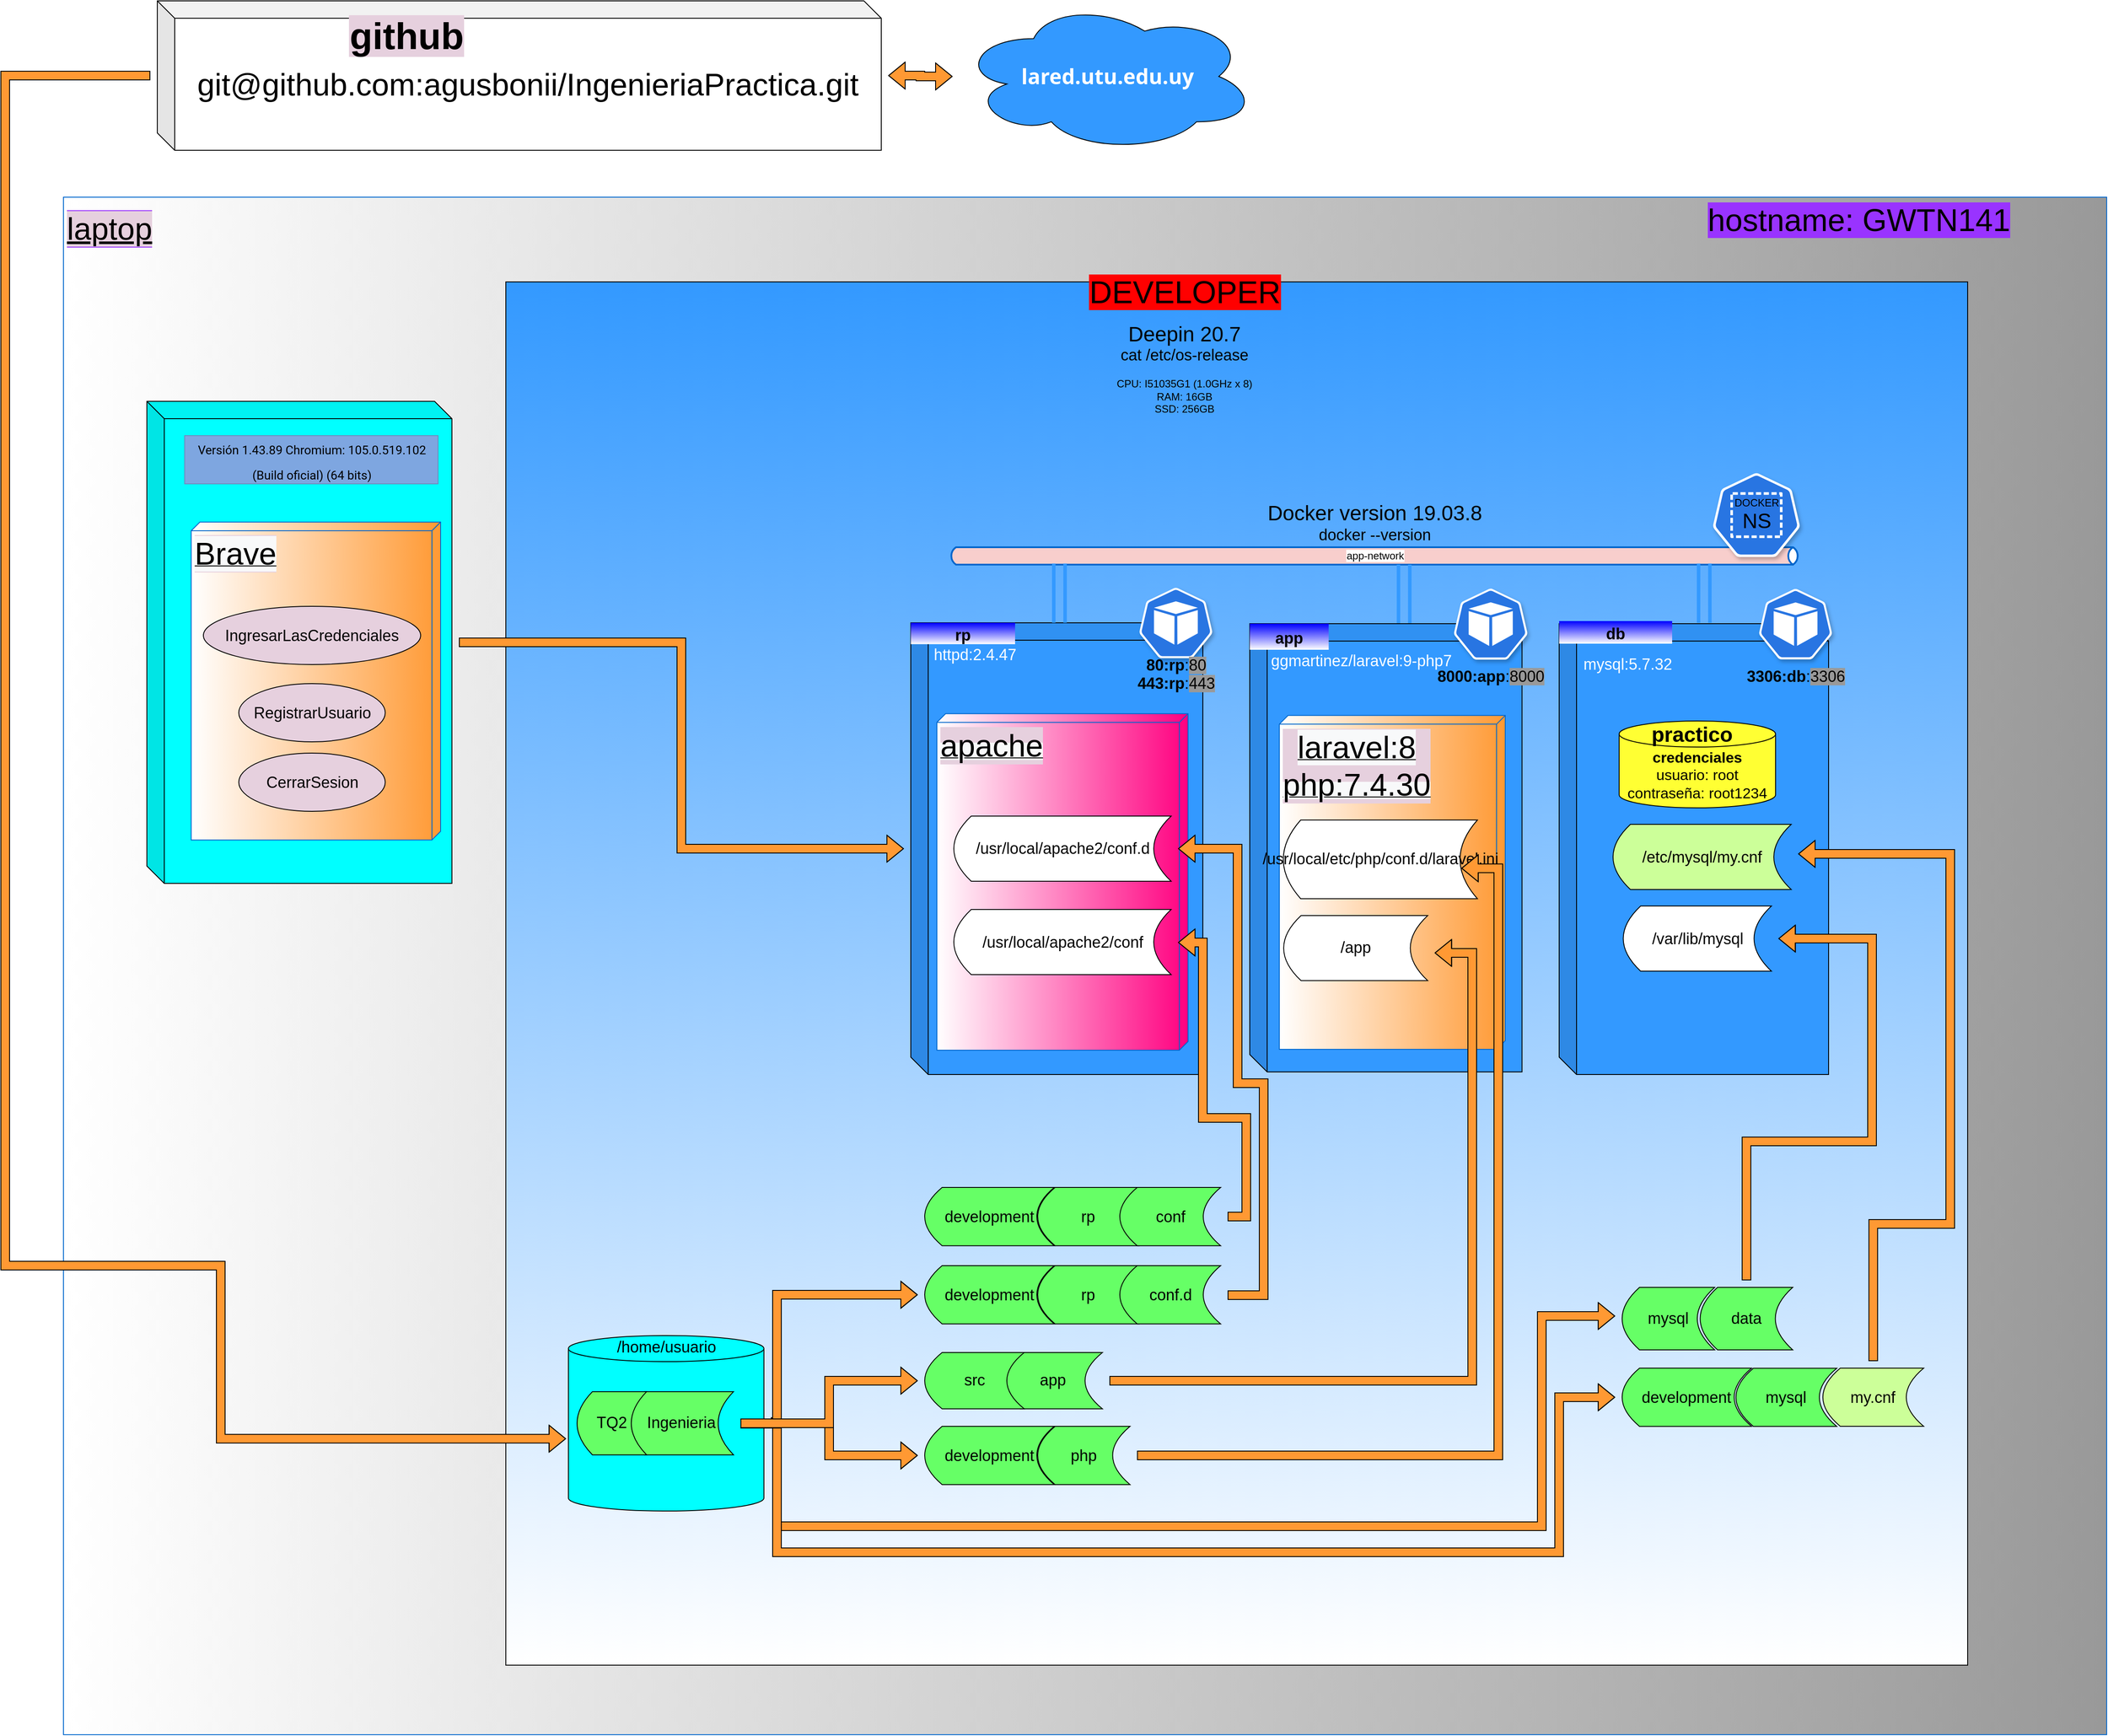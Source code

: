 <mxfile version="17.4.2" type="device"><diagram id="M6N0W0gXoJS1bPfI82UG" name="Page-1"><mxGraphModel dx="2692" dy="1792" grid="1" gridSize="10" guides="1" tooltips="1" connect="1" arrows="1" fold="1" page="1" pageScale="1" pageWidth="827" pageHeight="1169" math="0" shadow="0"><root><mxCell id="0"/><mxCell id="1" parent="0"/><mxCell id="aFiqRN-Nu20hYPz3v7-j-1" value="&lt;span style=&quot;background-color: rgb(230, 208, 222);&quot;&gt;laptop&lt;/span&gt;" style="verticalAlign=top;align=left;spacingTop=8;spacingLeft=2;spacingRight=12;shape=cube;size=0;direction=south;fontStyle=4;html=1;labelBackgroundColor=#9933FF;fontSize=36;fontColor=#000000;strokeColor=#0066CC;fillColor=#999999;gradientColor=#ffffff;" parent="1" vertex="1"><mxGeometry x="-801" y="60" width="2351" height="1770" as="geometry"/></mxCell><mxCell id="aFiqRN-Nu20hYPz3v7-j-2" value="" style="html=1;labelBackgroundColor=#33FFFF;fontSize=24;fontColor=#FFFFFF;fillColor=#3399FF;gradientColor=#ffffff;" parent="1" vertex="1"><mxGeometry x="-292" y="157.5" width="1682" height="1592.5" as="geometry"/></mxCell><mxCell id="aFiqRN-Nu20hYPz3v7-j-3" value="&lt;font style=&quot;font-size: 24px&quot;&gt;Docker version 19.03.8&lt;br&gt;&lt;/font&gt;&lt;div&gt;&lt;span style=&quot;font-size: 18px&quot;&gt;docker --version&lt;/span&gt;&lt;/div&gt;&lt;div&gt;&lt;br&gt;&lt;/div&gt;" style="text;html=1;strokeColor=none;fillColor=none;align=center;verticalAlign=middle;whiteSpace=wrap;rounded=0;" parent="1" vertex="1"><mxGeometry x="582.5" y="442" width="250" as="geometry"/></mxCell><mxCell id="aFiqRN-Nu20hYPz3v7-j-4" value="|" style="shape=cube;whiteSpace=wrap;html=1;boundedLbl=1;backgroundOutline=1;darkOpacity=0.05;darkOpacity2=0.1;fillColor=#3399FF;" parent="1" vertex="1"><mxGeometry x="920" y="551" width="310" height="519" as="geometry"/></mxCell><mxCell id="aFiqRN-Nu20hYPz3v7-j-5" value="&lt;font style=&quot;font-size: 36px; background-color: rgb(255, 0, 0);&quot;&gt;DEVELOPER&lt;/font&gt;" style="text;html=1;align=center;verticalAlign=middle;resizable=0;points=[];autosize=1;strokeColor=none;" parent="1" vertex="1"><mxGeometry x="369" y="139" width="240" height="60" as="geometry"/></mxCell><mxCell id="aFiqRN-Nu20hYPz3v7-j-7" value="&lt;font&gt;&lt;font style=&quot;background-color: rgb(153 , 51 , 255) ; font-size: 36px&quot;&gt;&lt;br&gt;hostname:&amp;nbsp;GWTN141&lt;/font&gt;&lt;br&gt;&lt;/font&gt;" style="text;html=1;strokeColor=none;fillColor=none;align=center;verticalAlign=middle;whiteSpace=wrap;rounded=0;" parent="1" vertex="1"><mxGeometry x="1120" y="49" width="290" height="30" as="geometry"/></mxCell><mxCell id="aFiqRN-Nu20hYPz3v7-j-92" style="edgeStyle=orthogonalEdgeStyle;shape=flexArrow;rounded=0;orthogonalLoop=1;jettySize=auto;html=1;labelBackgroundColor=default;fontFamily=Helvetica;fontSize=24;fontColor=#000000;endArrow=none;endSize=6.35;sourcePerimeterSpacing=8;targetPerimeterSpacing=8;strokeColor=default;fillColor=#FF9933;endFill=0;startArrow=block;" parent="1" source="aFiqRN-Nu20hYPz3v7-j-9" target="aFiqRN-Nu20hYPz3v7-j-80" edge="1"><mxGeometry relative="1" as="geometry"><Array as="points"><mxPoint x="1280" y="914"/><mxPoint x="1280" y="1147"/></Array></mxGeometry></mxCell><mxCell id="aFiqRN-Nu20hYPz3v7-j-9" value="&lt;span style=&quot;font-size: 18px&quot;&gt;/var/lib/mysql&lt;/span&gt;" style="shape=dataStorage;whiteSpace=wrap;html=1;fixedSize=1;" parent="1" vertex="1"><mxGeometry x="993.75" y="876" width="170.5" height="75" as="geometry"/></mxCell><mxCell id="aFiqRN-Nu20hYPz3v7-j-10" value="&lt;font color=&quot;#000000&quot; style=&quot;background-color: rgb(255, 255, 255); font-size: 12px;&quot;&gt;app-network&lt;/font&gt;" style="html=1;outlineConnect=0;gradientDirection=north;strokeWidth=2;shape=mxgraph.networks.bus;gradientDirection=north;perimeter=backbonePerimeter;backboneSize=20;fillColor=#f8cecc;strokeColor=#0066CC;" parent="1" vertex="1"><mxGeometry x="218" y="375" width="979" height="196" as="geometry"/></mxCell><mxCell id="aFiqRN-Nu20hYPz3v7-j-11" value="db" style="text;align=center;fontStyle=1;verticalAlign=middle;spacingLeft=3;spacingRight=3;strokeColor=none;rotatable=0;points=[[0,0.5],[1,0.5]];portConstraint=eastwest;labelBackgroundColor=none;fontSize=18;fontColor=#000000;fillColor=#0000FF;gradientColor=#ffffff;" parent="1" vertex="1"><mxGeometry x="920" y="548" width="130" height="26" as="geometry"/></mxCell><mxCell id="aFiqRN-Nu20hYPz3v7-j-12" style="edgeStyle=orthogonalEdgeStyle;shape=flexArrow;rounded=0;orthogonalLoop=1;jettySize=auto;html=1;entryX=-0.012;entryY=0.588;entryDx=0;entryDy=0;entryPerimeter=0;fontSize=43;fontColor=#000000;endArrow=block;sourcePerimeterSpacing=8;targetPerimeterSpacing=8;strokeColor=default;fillColor=#FF9933;" parent="1" source="aFiqRN-Nu20hYPz3v7-j-13" target="aFiqRN-Nu20hYPz3v7-j-57" edge="1"><mxGeometry relative="1" as="geometry"><Array as="points"><mxPoint x="-868" y="-80"/><mxPoint x="-868" y="1290"/><mxPoint x="-620" y="1290"/></Array></mxGeometry></mxCell><mxCell id="aFiqRN-Nu20hYPz3v7-j-13" value="&lt;font style=&quot;font-size: 36px&quot;&gt;git@github.com:agusbonii/IngenieriaPractica.git&lt;/font&gt;" style="shape=cube;whiteSpace=wrap;html=1;boundedLbl=1;backgroundOutline=1;darkOpacity=0.05;darkOpacity2=0.1;hachureGap=4;" parent="1" vertex="1"><mxGeometry x="-693" y="-166" width="833" height="172" as="geometry"/></mxCell><mxCell id="aFiqRN-Nu20hYPz3v7-j-136" style="edgeStyle=orthogonalEdgeStyle;shape=flexArrow;rounded=0;orthogonalLoop=1;jettySize=auto;html=1;labelBackgroundColor=default;fontFamily=Helvetica;fontSize=14;fontColor=#FFFFFF;startArrow=block;startFill=0;endArrow=block;endFill=0;sourcePerimeterSpacing=8;targetPerimeterSpacing=8;strokeColor=default;fillColor=#FF9933;" parent="1" source="aFiqRN-Nu20hYPz3v7-j-14" target="aFiqRN-Nu20hYPz3v7-j-13" edge="1"><mxGeometry relative="1" as="geometry"/></mxCell><mxCell id="aFiqRN-Nu20hYPz3v7-j-14" value="&lt;font color=&quot;#ffffff&quot; face=&quot;open sans, source sans pro, helvetica neue, helvetica, arial, sans-serif&quot;&gt;&lt;span style=&quot;font-size: 24px ; background-color: rgb(51 , 153 , 255)&quot;&gt;&lt;b&gt;lared.utu.edu.uy&lt;/b&gt;&lt;/span&gt;&lt;/font&gt;" style="ellipse;shape=cloud;whiteSpace=wrap;html=1;hachureGap=4;fillColor=#3399FF;" parent="1" vertex="1"><mxGeometry x="230" y="-166" width="341" height="174" as="geometry"/></mxCell><mxCell id="aFiqRN-Nu20hYPz3v7-j-15" value="github" style="text;align=center;fontStyle=1;verticalAlign=middle;spacingLeft=3;spacingRight=3;strokeColor=none;rotatable=0;points=[[0,0.5],[1,0.5]];portConstraint=eastwest;labelBackgroundColor=#E6D0DE;fontSize=43;fontColor=#000000;fillColor=#0000FF;gradientColor=#ffffff;" parent="1" vertex="1"><mxGeometry x="-446" y="-144" width="80" height="26" as="geometry"/></mxCell><mxCell id="aFiqRN-Nu20hYPz3v7-j-16" value="" style="group" parent="1" vertex="1" connectable="0"><mxGeometry x="564" y="551" width="546" height="516" as="geometry"/></mxCell><mxCell id="aFiqRN-Nu20hYPz3v7-j-17" value="|" style="shape=cube;whiteSpace=wrap;html=1;boundedLbl=1;backgroundOutline=1;darkOpacity=0.05;darkOpacity2=0.1;fillColor=#3399FF;" parent="aFiqRN-Nu20hYPz3v7-j-16" vertex="1"><mxGeometry width="313.26" height="516" as="geometry"/></mxCell><mxCell id="aFiqRN-Nu20hYPz3v7-j-18" value="&lt;div style=&quot;text-align: center&quot;&gt;&lt;span style=&quot;font-size: 36px ; background-color: rgb(248 , 249 , 250)&quot;&gt;laravel:8&lt;/span&gt;&lt;/div&gt;&lt;div style=&quot;text-align: center&quot;&gt;&lt;span style=&quot;background-color: rgb(248 , 249 , 250)&quot;&gt;&lt;span style=&quot;font-size: 36px&quot;&gt;php:7.4.30&lt;/span&gt;&lt;/span&gt;&lt;/div&gt;" style="verticalAlign=top;align=left;spacingTop=8;spacingLeft=2;spacingRight=12;shape=cube;size=10;direction=south;fontStyle=4;html=1;labelBackgroundColor=#E6D0DE;fontSize=18;fontColor=#000000;strokeColor=#0066CC;fillColor=#FF9933;gradientColor=#ffffff;" parent="aFiqRN-Nu20hYPz3v7-j-16" vertex="1"><mxGeometry x="34.05" y="105.68" width="259.915" height="384.32" as="geometry"/></mxCell><mxCell id="aFiqRN-Nu20hYPz3v7-j-19" value="app" style="text;align=center;fontStyle=1;verticalAlign=middle;spacingLeft=3;spacingRight=3;strokeColor=none;rotatable=0;points=[[0,0.5],[1,0.5]];portConstraint=eastwest;labelBackgroundColor=none;fontSize=18;fontColor=#000000;fillColor=#0000FF;gradientColor=#ffffff;" parent="aFiqRN-Nu20hYPz3v7-j-16" vertex="1"><mxGeometry width="90.795" height="30" as="geometry"/></mxCell><mxCell id="aFiqRN-Nu20hYPz3v7-j-20" value="&lt;div style=&quot;text-align: center&quot;&gt;&lt;span style=&quot;font-size: 18px&quot;&gt;ggmartinez/laravel:9-php7&lt;/span&gt;&lt;br&gt;&lt;/div&gt;" style="text;html=1;strokeColor=none;fillColor=none;align=center;verticalAlign=middle;whiteSpace=wrap;rounded=0;labelBackgroundColor=none;hachureGap=4;fontSize=24;fontColor=#FFFFFF;" parent="aFiqRN-Nu20hYPz3v7-j-16" vertex="1"><mxGeometry x="6.044" y="17.521" width="245.16" height="46.486" as="geometry"/></mxCell><mxCell id="aFiqRN-Nu20hYPz3v7-j-22" value="&lt;font style=&quot;font-size: 18px;&quot;&gt;/app&lt;/font&gt;" style="shape=dataStorage;whiteSpace=wrap;html=1;fixedSize=1;fillColor=default;" parent="aFiqRN-Nu20hYPz3v7-j-16" vertex="1"><mxGeometry x="39.014" y="336.003" width="165.71" height="74.923" as="geometry"/></mxCell><mxCell id="aFiqRN-Nu20hYPz3v7-j-23" value="&lt;font style=&quot;font-size: 18px;&quot;&gt;/usr/local/etc/php/conf.d/laravel.ini&lt;/font&gt;" style="shape=dataStorage;whiteSpace=wrap;html=1;fixedSize=1;" parent="aFiqRN-Nu20hYPz3v7-j-16" vertex="1"><mxGeometry x="38.593" y="226" width="223.326" height="90.63" as="geometry"/></mxCell><mxCell id="aFiqRN-Nu20hYPz3v7-j-24" style="edgeStyle=orthogonalEdgeStyle;rounded=0;orthogonalLoop=1;jettySize=auto;html=1;fontSize=36;fontColor=#000000;shape=link;strokeColor=#3399FF;strokeWidth=4;width=10;" parent="aFiqRN-Nu20hYPz3v7-j-16" target="aFiqRN-Nu20hYPz3v7-j-10" edge="1"><mxGeometry relative="1" as="geometry"><Array as="points"><mxPoint x="128.255" y="-31"/><mxPoint x="128.255" y="-31"/></Array><mxPoint x="177.627" y="-0.441" as="sourcePoint"/><mxPoint x="177.627" y="-57.003" as="targetPoint"/></mxGeometry></mxCell><mxCell id="aFiqRN-Nu20hYPz3v7-j-126" value="&lt;div style=&quot;font-size: 16px&quot;&gt;&lt;font style=&quot;font-size: 16px&quot;&gt;&lt;br&gt;&lt;/font&gt;&lt;/div&gt;&lt;div style=&quot;font-size: 16px&quot;&gt;&lt;font style=&quot;font-size: 16px&quot;&gt;&lt;br&gt;&lt;/font&gt;&lt;/div&gt;&lt;div style=&quot;font-size: 16px&quot;&gt;&lt;font style=&quot;font-size: 16px&quot;&gt;&lt;br&gt;&lt;/font&gt;&lt;/div&gt;&lt;div style=&quot;font-size: 16px&quot;&gt;&lt;font style=&quot;font-size: 16px&quot;&gt;&lt;br&gt;&lt;/font&gt;&lt;/div&gt;&lt;div&gt;&lt;font style=&quot;font-size: 18px&quot;&gt;&lt;b&gt;&lt;br&gt;&lt;/b&gt;&lt;/font&gt;&lt;/div&gt;&lt;div&gt;&lt;font style=&quot;font-size: 18px&quot;&gt;&lt;b&gt;&lt;br&gt;&lt;/b&gt;&lt;/font&gt;&lt;/div&gt;&lt;div&gt;&lt;font style=&quot;font-size: 18px&quot;&gt;&lt;b&gt;8000:app&lt;/b&gt;&lt;span&gt;:&lt;/span&gt;&lt;span style=&quot;background-color: rgb(153 , 153 , 153)&quot;&gt;8000&lt;/span&gt;&lt;/font&gt;&lt;br&gt;&lt;/div&gt;" style="html=1;dashed=0;whitespace=wrap;fillColor=#2875E2;strokeColor=#ffffff;points=[[0.005,0.63,0],[0.1,0.2,0],[0.9,0.2,0],[0.5,0,0],[0.995,0.63,0],[0.72,0.99,0],[0.5,1,0],[0.28,0.99,0]];shape=mxgraph.kubernetes.icon;prIcon=pod;shadow=1;" parent="aFiqRN-Nu20hYPz3v7-j-16" vertex="1"><mxGeometry x="234.941" y="-54.744" width="84.62" height="110.505" as="geometry"/></mxCell><mxCell id="aFiqRN-Nu20hYPz3v7-j-25" value="" style="group" parent="1" vertex="1" connectable="0"><mxGeometry x="989" y="654" width="180" height="109" as="geometry"/></mxCell><mxCell id="aFiqRN-Nu20hYPz3v7-j-26" value="&lt;font style=&quot;font-size: 17px;&quot;&gt;&lt;b&gt;credenciales&lt;/b&gt;&lt;br&gt;usuario: root&lt;br&gt;contraseña: root1234&lt;/font&gt;" style="shape=cylinder3;whiteSpace=wrap;html=1;boundedLbl=1;backgroundOutline=1;size=15;fillColor=#FFFF33;" parent="aFiqRN-Nu20hYPz3v7-j-25" vertex="1"><mxGeometry y="9" width="180" height="100" as="geometry"/></mxCell><mxCell id="aFiqRN-Nu20hYPz3v7-j-27" value="&lt;span style=&quot;font-size: 24px&quot;&gt;&lt;b&gt;practico&lt;/b&gt;&lt;/span&gt;" style="text;html=1;strokeColor=none;fillColor=none;align=center;verticalAlign=middle;whiteSpace=wrap;rounded=0;" parent="aFiqRN-Nu20hYPz3v7-j-25" vertex="1"><mxGeometry x="14" width="140" height="50" as="geometry"/></mxCell><mxCell id="aFiqRN-Nu20hYPz3v7-j-28" value="" style="group" parent="1" vertex="1" connectable="0"><mxGeometry x="174" y="550" width="347" height="520" as="geometry"/></mxCell><mxCell id="aFiqRN-Nu20hYPz3v7-j-29" value="|" style="shape=cube;whiteSpace=wrap;html=1;boundedLbl=1;backgroundOutline=1;darkOpacity=0.05;darkOpacity2=0.1;fillColor=#3399FF;" parent="aFiqRN-Nu20hYPz3v7-j-28" vertex="1"><mxGeometry width="336" height="520.0" as="geometry"/></mxCell><mxCell id="aFiqRN-Nu20hYPz3v7-j-30" value="&lt;div style=&quot;text-align: center&quot;&gt;&lt;span style=&quot;background-color: rgb(248 , 249 , 250)&quot;&gt;&lt;font style=&quot;font-size: 36px&quot;&gt;apache&lt;/font&gt;&lt;/span&gt;&lt;/div&gt;" style="verticalAlign=top;align=left;spacingTop=8;spacingLeft=2;spacingRight=12;shape=cube;size=10;direction=south;fontStyle=4;html=1;labelBackgroundColor=#E6D0DE;fontSize=18;fontColor=#000000;strokeColor=#0066CC;fillColor=#FF0080;gradientColor=#ffffff;" parent="aFiqRN-Nu20hYPz3v7-j-28" vertex="1"><mxGeometry x="30" y="104.622" width="289" height="387.41" as="geometry"/></mxCell><mxCell id="aFiqRN-Nu20hYPz3v7-j-31" value="rp" style="text;align=center;fontStyle=1;verticalAlign=middle;spacingLeft=3;spacingRight=3;strokeColor=none;rotatable=0;points=[[0,0.5],[1,0.5]];portConstraint=eastwest;labelBackgroundColor=none;fontSize=18;fontColor=#000000;fillColor=#0000FF;gradientColor=#ffffff;" parent="aFiqRN-Nu20hYPz3v7-j-28" vertex="1"><mxGeometry width="120" height="24.59" as="geometry"/></mxCell><mxCell id="aFiqRN-Nu20hYPz3v7-j-32" value="&lt;div&gt;&lt;span style=&quot;font-size: 18px&quot;&gt;httpd:2.4.47&lt;/span&gt;&lt;br&gt;&lt;/div&gt;" style="text;html=1;strokeColor=none;fillColor=none;align=center;verticalAlign=middle;whiteSpace=wrap;rounded=0;labelBackgroundColor=none;hachureGap=4;fontSize=24;fontColor=#FFFFFF;" parent="aFiqRN-Nu20hYPz3v7-j-28" vertex="1"><mxGeometry x="-34" y="17.003" width="216" height="35.119" as="geometry"/></mxCell><mxCell id="aFiqRN-Nu20hYPz3v7-j-34" value="&lt;div style=&quot;font-size: 16px&quot;&gt;&lt;font style=&quot;font-size: 16px&quot;&gt;&lt;br&gt;&lt;/font&gt;&lt;/div&gt;&lt;div style=&quot;font-size: 16px&quot;&gt;&lt;font style=&quot;font-size: 16px&quot;&gt;&lt;br&gt;&lt;/font&gt;&lt;/div&gt;&lt;div style=&quot;font-size: 16px&quot;&gt;&lt;font style=&quot;font-size: 16px&quot;&gt;&lt;br&gt;&lt;/font&gt;&lt;/div&gt;&lt;div style=&quot;font-size: 16px&quot;&gt;&lt;font style=&quot;font-size: 16px&quot;&gt;&lt;br&gt;&lt;/font&gt;&lt;/div&gt;&lt;div&gt;&lt;font style=&quot;font-size: 18px&quot;&gt;&lt;b&gt;&lt;br&gt;&lt;/b&gt;&lt;/font&gt;&lt;/div&gt;&lt;div&gt;&lt;font style=&quot;font-size: 18px&quot;&gt;&lt;b&gt;&lt;br&gt;&lt;/b&gt;&lt;/font&gt;&lt;/div&gt;&lt;div&gt;&lt;font style=&quot;font-size: 18px&quot;&gt;&lt;b&gt;80:rp&lt;/b&gt;&lt;span&gt;:&lt;/span&gt;&lt;span style=&quot;background-color: rgb(153 , 153 , 153)&quot;&gt;80&lt;br&gt;&lt;/span&gt;&lt;/font&gt;&lt;b style=&quot;font-size: 18px&quot;&gt;443:rp&lt;/b&gt;&lt;span style=&quot;font-size: 18px&quot;&gt;:&lt;span style=&quot;background-color: rgb(153 , 153 , 153)&quot;&gt;443&lt;/span&gt;&lt;/span&gt;&lt;br&gt;&lt;/div&gt;" style="html=1;dashed=0;whitespace=wrap;fillColor=#2875E2;strokeColor=#ffffff;points=[[0.005,0.63,0],[0.1,0.2,0],[0.9,0.2,0],[0.5,0,0],[0.995,0.63,0],[0.72,0.99,0],[0.5,1,0],[0.28,0.99,0]];shape=mxgraph.kubernetes.icon;prIcon=pod;shadow=1;" parent="aFiqRN-Nu20hYPz3v7-j-28" vertex="1"><mxGeometry x="263" y="-55.024" width="84" height="110.505" as="geometry"/></mxCell><mxCell id="aFiqRN-Nu20hYPz3v7-j-96" value="&lt;span style=&quot;font-size: 18px&quot;&gt;/usr/local/apache2/conf.d&lt;/span&gt;" style="shape=dataStorage;whiteSpace=wrap;html=1;fixedSize=1;" parent="aFiqRN-Nu20hYPz3v7-j-28" vertex="1"><mxGeometry x="49.5" y="222.5" width="250" height="75" as="geometry"/></mxCell><mxCell id="MqZ7DABs5DE3ncChD9AU-13" value="&lt;span style=&quot;font-size: 18px&quot;&gt;/usr/local/apache2/conf&lt;/span&gt;" style="shape=dataStorage;whiteSpace=wrap;html=1;fixedSize=1;" vertex="1" parent="aFiqRN-Nu20hYPz3v7-j-28"><mxGeometry x="49.5" y="330" width="250" height="75" as="geometry"/></mxCell><mxCell id="aFiqRN-Nu20hYPz3v7-j-114" style="edgeStyle=orthogonalEdgeStyle;shape=flexArrow;rounded=0;orthogonalLoop=1;jettySize=auto;html=1;labelBackgroundColor=default;fontFamily=Helvetica;fontSize=24;fontColor=#000000;startArrow=block;startFill=0;endArrow=none;endFill=0;sourcePerimeterSpacing=8;targetPerimeterSpacing=8;strokeColor=default;fillColor=#FF9933;" parent="1" source="aFiqRN-Nu20hYPz3v7-j-79" target="aFiqRN-Nu20hYPz3v7-j-57" edge="1"><mxGeometry relative="1" as="geometry"><mxPoint x="990" y="1347.5" as="sourcePoint"/><Array as="points"><mxPoint x="900" y="1348"/><mxPoint x="900" y="1590"/><mxPoint x="20" y="1590"/><mxPoint x="20" y="1470"/></Array></mxGeometry></mxCell><mxCell id="aFiqRN-Nu20hYPz3v7-j-39" value="DOCKER&lt;br&gt;&lt;font style=&quot;font-size: 24px;&quot;&gt;NS&lt;/font&gt;" style="html=1;dashed=0;whitespace=wrap;fillColor=#2875E2;strokeColor=#ffffff;points=[[0.005,0.63,0],[0.1,0.2,0],[0.9,0.2,0],[0.5,0,0],[0.995,0.63,0],[0.72,0.99,0],[0.5,1,0],[0.28,0.99,0]];shape=mxgraph.kubernetes.icon;prIcon=ns;shadow=1;" parent="1" vertex="1"><mxGeometry x="1097" y="267" width="100" height="318" as="geometry"/></mxCell><mxCell id="aFiqRN-Nu20hYPz3v7-j-40" style="edgeStyle=orthogonalEdgeStyle;shape=flexArrow;rounded=0;orthogonalLoop=1;jettySize=auto;html=1;fontSize=18;fontColor=#000000;endArrow=block;sourcePerimeterSpacing=8;targetPerimeterSpacing=8;strokeColor=default;fillColor=#FF9933;" parent="1" source="aFiqRN-Nu20hYPz3v7-j-41" target="aFiqRN-Nu20hYPz3v7-j-22" edge="1"><mxGeometry relative="1" as="geometry"><mxPoint x="814.5" y="830" as="targetPoint"/><Array as="points"><mxPoint x="820" y="1423"/><mxPoint x="820" y="930"/></Array></mxGeometry></mxCell><mxCell id="aFiqRN-Nu20hYPz3v7-j-41" value="&lt;font style=&quot;font-size: 18px;&quot;&gt;app&lt;/font&gt;" style="shape=dataStorage;whiteSpace=wrap;html=1;fixedSize=1;fillColor=#66FF66;" parent="1" vertex="1"><mxGeometry x="280" y="1390" width="114.5" height="64.89" as="geometry"/></mxCell><mxCell id="aFiqRN-Nu20hYPz3v7-j-132" style="edgeStyle=orthogonalEdgeStyle;shape=flexArrow;rounded=0;orthogonalLoop=1;jettySize=auto;html=1;labelBackgroundColor=default;fontFamily=Helvetica;fontSize=14;fontColor=#FFFFFF;startArrow=none;startFill=0;endArrow=block;endFill=0;sourcePerimeterSpacing=8;targetPerimeterSpacing=8;strokeColor=default;fillColor=#FF9933;" parent="1" source="aFiqRN-Nu20hYPz3v7-j-42" target="aFiqRN-Nu20hYPz3v7-j-29" edge="1"><mxGeometry relative="1" as="geometry"/></mxCell><mxCell id="aFiqRN-Nu20hYPz3v7-j-42" value="" style="shape=cube;whiteSpace=wrap;html=1;boundedLbl=1;backgroundOutline=1;darkOpacity=0.05;darkOpacity2=0.1;labelBackgroundColor=#33FFFF;hachureGap=4;fontSize=24;fontColor=#FFFFFF;fillColor=#00FFFF;" parent="1" vertex="1"><mxGeometry x="-705" y="295" width="351" height="555" as="geometry"/></mxCell><mxCell id="aFiqRN-Nu20hYPz3v7-j-43" value="&lt;div style=&quot;text-align: center&quot;&gt;&lt;span style=&quot;font-size: 36px ; background-color: rgb(248 , 249 , 250)&quot;&gt;Brave&lt;/span&gt;&lt;/div&gt;" style="verticalAlign=top;align=left;spacingTop=8;spacingLeft=2;spacingRight=12;shape=cube;size=10;direction=south;fontStyle=4;html=1;labelBackgroundColor=#E6D0DE;fontSize=18;fontColor=#000000;strokeColor=#0066CC;fillColor=#FF9933;gradientColor=#ffffff;" parent="1" vertex="1"><mxGeometry x="-654" y="434" width="287" height="366" as="geometry"/></mxCell><mxCell id="aFiqRN-Nu20hYPz3v7-j-44" value="&lt;div style=&quot;text-align: center&quot;&gt;&lt;font face=&quot;roboto, inter, arial, sans-serif&quot; style=&quot;font-size: 14px&quot;&gt;Versión 1.43.89 Chromium: 105.0.519.102 (Build oficial) (64 bits)&lt;/font&gt;&lt;br&gt;&lt;/div&gt;" style="text;html=1;strokeColor=#6c8ebf;fillColor=#7EA6E0;align=center;verticalAlign=middle;whiteSpace=wrap;rounded=0;labelBackgroundColor=none;hachureGap=4;fontSize=24;" parent="1" vertex="1"><mxGeometry x="-661.5" y="334.5" width="291.5" height="55.5" as="geometry"/></mxCell><mxCell id="aFiqRN-Nu20hYPz3v7-j-49" value="&lt;span&gt;&lt;font color=&quot;#000000&quot;&gt;IngresarLasCredenciales&lt;/font&gt;&lt;/span&gt;" style="ellipse;whiteSpace=wrap;html=1;labelBackgroundColor=none;hachureGap=4;fontSize=18;fontColor=#FFFFFF;fillColor=#E6D0DE;" parent="1" vertex="1"><mxGeometry x="-640" y="531" width="250" height="67" as="geometry"/></mxCell><mxCell id="aFiqRN-Nu20hYPz3v7-j-52" style="edgeStyle=orthogonalEdgeStyle;shape=flexArrow;rounded=0;orthogonalLoop=1;jettySize=auto;html=1;entryX=0.917;entryY=0.613;entryDx=0;entryDy=0;fontSize=24;fontColor=#000000;endArrow=block;sourcePerimeterSpacing=8;targetPerimeterSpacing=8;strokeColor=default;fillColor=#FF9933;entryPerimeter=0;" parent="1" source="aFiqRN-Nu20hYPz3v7-j-112" target="aFiqRN-Nu20hYPz3v7-j-23" edge="1"><mxGeometry relative="1" as="geometry"><mxPoint x="558.75" y="1382" as="sourcePoint"/><Array as="points"><mxPoint x="850" y="1509"/><mxPoint x="850" y="833"/></Array></mxGeometry></mxCell><mxCell id="aFiqRN-Nu20hYPz3v7-j-53" value="&lt;font style=&quot;font-size: 18px;&quot;&gt;mysql&lt;/font&gt;" style="shape=dataStorage;whiteSpace=wrap;html=1;fixedSize=1;fillColor=#66FF66;" parent="1" vertex="1"><mxGeometry x="1123.43" y="1408.09" width="116" height="67" as="geometry"/></mxCell><mxCell id="aFiqRN-Nu20hYPz3v7-j-55" value="&lt;font style=&quot;font-size: 18px&quot;&gt;/etc/mysql/my.cnf&lt;/font&gt;" style="shape=dataStorage;whiteSpace=wrap;html=1;fixedSize=1;fillColor=#CCFF99;" parent="1" vertex="1"><mxGeometry x="982" y="782" width="205" height="75" as="geometry"/></mxCell><mxCell id="aFiqRN-Nu20hYPz3v7-j-56" value="" style="group" parent="1" vertex="1" connectable="0"><mxGeometry x="-220" y="1370.46" width="360" height="202" as="geometry"/></mxCell><mxCell id="aFiqRN-Nu20hYPz3v7-j-57" value="" style="shape=cylinder3;whiteSpace=wrap;html=1;boundedLbl=1;backgroundOutline=1;size=15;labelBackgroundColor=#33FFFF;hachureGap=4;fontSize=18;fontColor=#FFFFFF;fillColor=#00FFFF;" parent="aFiqRN-Nu20hYPz3v7-j-56" vertex="1"><mxGeometry width="225" height="202" as="geometry"/></mxCell><mxCell id="aFiqRN-Nu20hYPz3v7-j-59" value="&lt;font style=&quot;font-size: 18px&quot;&gt;/home/usuario&lt;/font&gt;" style="text;html=1;strokeColor=none;fillColor=none;align=center;verticalAlign=middle;whiteSpace=wrap;rounded=0;" parent="aFiqRN-Nu20hYPz3v7-j-56" vertex="1"><mxGeometry x="91.747" y="-0.0" width="41.5" height="27.297" as="geometry"/></mxCell><mxCell id="aFiqRN-Nu20hYPz3v7-j-104" value="&lt;span style=&quot;font-size: 18px&quot;&gt;Ingenieria&lt;/span&gt;" style="shape=dataStorage;whiteSpace=wrap;html=1;fixedSize=1;fillColor=#66FF66;size=17.65;" parent="aFiqRN-Nu20hYPz3v7-j-56" vertex="1"><mxGeometry x="70" y="64.61" width="120" height="72.79" as="geometry"/></mxCell><mxCell id="aFiqRN-Nu20hYPz3v7-j-110" value="&lt;span style=&quot;font-size: 18px&quot;&gt;TQ2&lt;/span&gt;" style="shape=dataStorage;whiteSpace=wrap;html=1;fixedSize=1;fillColor=#66FF66;size=17.65;" parent="aFiqRN-Nu20hYPz3v7-j-56" vertex="1"><mxGeometry x="10" y="64.61" width="80" height="72.79" as="geometry"/></mxCell><mxCell id="aFiqRN-Nu20hYPz3v7-j-115" style="edgeStyle=orthogonalEdgeStyle;shape=flexArrow;rounded=0;orthogonalLoop=1;jettySize=auto;html=1;labelBackgroundColor=default;fontFamily=Helvetica;fontSize=24;fontColor=#000000;startArrow=block;startFill=0;endArrow=none;endFill=0;sourcePerimeterSpacing=8;targetPerimeterSpacing=8;strokeColor=default;fillColor=#FF9933;" parent="1" source="aFiqRN-Nu20hYPz3v7-j-61" target="aFiqRN-Nu20hYPz3v7-j-104" edge="1"><mxGeometry relative="1" as="geometry"><Array as="points"><mxPoint x="920" y="1442"/><mxPoint x="920" y="1620"/><mxPoint x="20" y="1620"/><mxPoint x="20" y="1472"/></Array></mxGeometry></mxCell><mxCell id="aFiqRN-Nu20hYPz3v7-j-61" value="&lt;span style=&quot;font-size: 18px&quot;&gt;development&lt;/span&gt;" style="shape=dataStorage;whiteSpace=wrap;html=1;fixedSize=1;fillColor=#66FF66;" parent="1" vertex="1"><mxGeometry x="992.43" y="1408.0" width="149" height="67.09" as="geometry"/></mxCell><mxCell id="aFiqRN-Nu20hYPz3v7-j-117" style="edgeStyle=orthogonalEdgeStyle;shape=flexArrow;rounded=0;orthogonalLoop=1;jettySize=auto;html=1;labelBackgroundColor=default;fontFamily=Helvetica;fontSize=24;fontColor=#000000;startArrow=block;startFill=0;endArrow=none;endFill=0;sourcePerimeterSpacing=8;targetPerimeterSpacing=8;strokeColor=default;fillColor=#FF9933;" parent="1" source="aFiqRN-Nu20hYPz3v7-j-65" target="aFiqRN-Nu20hYPz3v7-j-104" edge="1"><mxGeometry relative="1" as="geometry"/></mxCell><mxCell id="aFiqRN-Nu20hYPz3v7-j-65" value="&lt;font style=&quot;font-size: 18px;&quot;&gt;development&lt;/font&gt;" style="shape=dataStorage;whiteSpace=wrap;html=1;fixedSize=1;fillColor=#66FF66;" parent="1" vertex="1"><mxGeometry x="190" y="1475" width="149" height="67.09" as="geometry"/></mxCell><mxCell id="aFiqRN-Nu20hYPz3v7-j-69" style="edgeStyle=orthogonalEdgeStyle;rounded=0;orthogonalLoop=1;jettySize=auto;html=1;fontSize=36;fontColor=#000000;shape=link;strokeColor=#3399FF;strokeWidth=4;width=10;" parent="1" edge="1"><mxGeometry relative="1" as="geometry"><Array as="points"><mxPoint x="1043.43" y="519.44"/><mxPoint x="1043.43" y="519.44"/></Array><mxPoint x="1086.93" y="549.999" as="sourcePoint"/><mxPoint x="1086.93" y="481.701" as="targetPoint"/></mxGeometry></mxCell><mxCell id="aFiqRN-Nu20hYPz3v7-j-72" value="&lt;font color=&quot;#000000&quot;&gt;&lt;span&gt;RegistrarUsuario&lt;/span&gt;&lt;/font&gt;" style="ellipse;whiteSpace=wrap;html=1;labelBackgroundColor=none;hachureGap=4;fontSize=18;fontColor=#FFFFFF;fillColor=#E6D0DE;" parent="1" vertex="1"><mxGeometry x="-599.25" y="620" width="168.5" height="67" as="geometry"/></mxCell><mxCell id="aFiqRN-Nu20hYPz3v7-j-79" value="&lt;font style=&quot;font-size: 18px;&quot;&gt;mysql&lt;/font&gt;" style="shape=dataStorage;whiteSpace=wrap;html=1;fixedSize=1;fillColor=#66FF66;" parent="1" vertex="1"><mxGeometry x="992.43" y="1315" width="106.5" height="72" as="geometry"/></mxCell><mxCell id="aFiqRN-Nu20hYPz3v7-j-80" value="&lt;font style=&quot;font-size: 18px&quot;&gt;data&lt;/font&gt;" style="shape=dataStorage;whiteSpace=wrap;html=1;fixedSize=1;fillColor=#66FF66;" parent="1" vertex="1"><mxGeometry x="1082.25" y="1315" width="106.5" height="72" as="geometry"/></mxCell><mxCell id="aFiqRN-Nu20hYPz3v7-j-82" value="&lt;span style=&quot;font-size: 18px&quot;&gt;my.cnf&lt;/span&gt;" style="shape=dataStorage;whiteSpace=wrap;html=1;fixedSize=1;fillColor=#CCFF99;" parent="1" vertex="1"><mxGeometry x="1223.43" y="1408.0" width="116" height="67" as="geometry"/></mxCell><mxCell id="aFiqRN-Nu20hYPz3v7-j-91" style="edgeStyle=orthogonalEdgeStyle;shape=flexArrow;rounded=0;orthogonalLoop=1;jettySize=auto;html=1;labelBackgroundColor=default;fontFamily=Helvetica;fontSize=24;fontColor=#000000;endArrow=none;endSize=6.35;sourcePerimeterSpacing=8;targetPerimeterSpacing=8;strokeColor=default;fillColor=#FF9933;startArrow=block;endFill=0;" parent="1" source="aFiqRN-Nu20hYPz3v7-j-55" target="aFiqRN-Nu20hYPz3v7-j-82" edge="1"><mxGeometry relative="1" as="geometry"><Array as="points"><mxPoint x="1370" y="816"/><mxPoint x="1370" y="1242"/></Array></mxGeometry></mxCell><mxCell id="aFiqRN-Nu20hYPz3v7-j-63" value="&lt;font style=&quot;font-size: 18px&quot;&gt;rp&lt;/font&gt;" style="shape=dataStorage;whiteSpace=wrap;html=1;fixedSize=1;fillColor=#66FF66;" parent="1" vertex="1"><mxGeometry x="320" y="1290" width="116" height="67.09" as="geometry"/></mxCell><mxCell id="aFiqRN-Nu20hYPz3v7-j-109" style="edgeStyle=orthogonalEdgeStyle;shape=flexArrow;rounded=0;orthogonalLoop=1;jettySize=auto;html=1;labelBackgroundColor=default;fontFamily=Helvetica;fontSize=24;fontColor=#000000;startArrow=block;startFill=0;endArrow=none;endFill=0;sourcePerimeterSpacing=8;targetPerimeterSpacing=8;strokeColor=default;fillColor=#FF9933;" parent="1" source="aFiqRN-Nu20hYPz3v7-j-64" target="aFiqRN-Nu20hYPz3v7-j-104" edge="1"><mxGeometry relative="1" as="geometry"><Array as="points"><mxPoint x="20" y="1324"/><mxPoint x="20" y="1472"/></Array></mxGeometry></mxCell><mxCell id="aFiqRN-Nu20hYPz3v7-j-64" value="&lt;font style=&quot;font-size: 18px;&quot;&gt;development&lt;/font&gt;" style="shape=dataStorage;whiteSpace=wrap;html=1;fixedSize=1;fillColor=#66FF66;" parent="1" vertex="1"><mxGeometry x="190" y="1290" width="149" height="67.09" as="geometry"/></mxCell><mxCell id="aFiqRN-Nu20hYPz3v7-j-98" style="edgeStyle=orthogonalEdgeStyle;shape=flexArrow;rounded=0;orthogonalLoop=1;jettySize=auto;html=1;labelBackgroundColor=default;fontFamily=Helvetica;fontSize=24;fontColor=#000000;startArrow=block;endArrow=none;endFill=0;sourcePerimeterSpacing=8;targetPerimeterSpacing=8;strokeColor=default;fillColor=#FF9933;" parent="1" source="aFiqRN-Nu20hYPz3v7-j-96" target="aFiqRN-Nu20hYPz3v7-j-130" edge="1"><mxGeometry relative="1" as="geometry"><Array as="points"><mxPoint x="550" y="810"/><mxPoint x="550" y="1080"/><mxPoint x="580" y="1080"/><mxPoint x="580" y="1324"/></Array></mxGeometry></mxCell><mxCell id="aFiqRN-Nu20hYPz3v7-j-116" style="edgeStyle=orthogonalEdgeStyle;shape=flexArrow;rounded=0;orthogonalLoop=1;jettySize=auto;html=1;labelBackgroundColor=default;fontFamily=Helvetica;fontSize=24;fontColor=#000000;startArrow=block;startFill=0;endArrow=none;endFill=0;sourcePerimeterSpacing=8;targetPerimeterSpacing=8;strokeColor=default;fillColor=#FF9933;" parent="1" source="aFiqRN-Nu20hYPz3v7-j-111" target="aFiqRN-Nu20hYPz3v7-j-104" edge="1"><mxGeometry relative="1" as="geometry"/></mxCell><mxCell id="aFiqRN-Nu20hYPz3v7-j-111" value="&lt;font style=&quot;font-size: 18px&quot;&gt;src&lt;/font&gt;" style="shape=dataStorage;whiteSpace=wrap;html=1;fixedSize=1;fillColor=#66FF66;" parent="1" vertex="1"><mxGeometry x="190" y="1390" width="114.5" height="64.89" as="geometry"/></mxCell><mxCell id="aFiqRN-Nu20hYPz3v7-j-112" value="&lt;font style=&quot;font-size: 18px&quot;&gt;php&lt;br&gt;&lt;/font&gt;" style="shape=dataStorage;whiteSpace=wrap;html=1;fixedSize=1;fillColor=#66FF66;" parent="1" vertex="1"><mxGeometry x="320" y="1475" width="106.25" height="67.09" as="geometry"/></mxCell><mxCell id="aFiqRN-Nu20hYPz3v7-j-123" value="&lt;font&gt;&lt;font&gt;&lt;span style=&quot;font-size: 24px&quot;&gt;Deepin 20.7&lt;br&gt;&lt;/span&gt;&lt;span style=&quot;font-size: 18px&quot;&gt;cat /etc/os-release&lt;br&gt;&lt;/span&gt;&lt;/font&gt;&lt;br&gt;CPU: I51035G1 (1.0GHz x 8)&lt;br&gt;RAM: 16GB&lt;br&gt;SSD: 256GB&lt;br&gt;&lt;/font&gt;" style="text;html=1;strokeColor=none;fillColor=none;align=center;verticalAlign=middle;whiteSpace=wrap;rounded=0;" parent="1" vertex="1"><mxGeometry x="371" y="247" width="236" height="20" as="geometry"/></mxCell><mxCell id="aFiqRN-Nu20hYPz3v7-j-125" style="edgeStyle=orthogonalEdgeStyle;rounded=0;orthogonalLoop=1;jettySize=auto;html=1;fontSize=36;fontColor=#000000;shape=link;strokeColor=#3399FF;strokeWidth=4;width=10;" parent="1" edge="1"><mxGeometry relative="1" as="geometry"><Array as="points"><mxPoint x="295.975" y="519.44"/><mxPoint x="295.975" y="519.44"/></Array><mxPoint x="344.986" y="549.999" as="sourcePoint"/><mxPoint x="344.986" y="481.701" as="targetPoint"/></mxGeometry></mxCell><mxCell id="aFiqRN-Nu20hYPz3v7-j-128" value="&lt;div style=&quot;font-size: 16px&quot;&gt;&lt;font style=&quot;font-size: 16px&quot;&gt;&lt;br&gt;&lt;/font&gt;&lt;/div&gt;&lt;div style=&quot;font-size: 16px&quot;&gt;&lt;font style=&quot;font-size: 16px&quot;&gt;&lt;br&gt;&lt;/font&gt;&lt;/div&gt;&lt;div style=&quot;font-size: 16px&quot;&gt;&lt;font style=&quot;font-size: 16px&quot;&gt;&lt;br&gt;&lt;/font&gt;&lt;/div&gt;&lt;div style=&quot;font-size: 16px&quot;&gt;&lt;font style=&quot;font-size: 16px&quot;&gt;&lt;br&gt;&lt;/font&gt;&lt;/div&gt;&lt;div&gt;&lt;font style=&quot;font-size: 18px&quot;&gt;&lt;b&gt;&lt;br&gt;&lt;/b&gt;&lt;/font&gt;&lt;/div&gt;&lt;div&gt;&lt;font style=&quot;font-size: 18px&quot;&gt;&lt;b&gt;&lt;br&gt;&lt;/b&gt;&lt;/font&gt;&lt;/div&gt;&lt;div&gt;&lt;font style=&quot;font-size: 18px&quot;&gt;&lt;b&gt;3306:db&lt;/b&gt;:&lt;span style=&quot;background-color: rgb(153 , 153 , 153)&quot;&gt;3306&lt;/span&gt;&lt;/font&gt;&lt;br&gt;&lt;/div&gt;" style="html=1;dashed=0;whitespace=wrap;fillColor=#2875E2;strokeColor=#ffffff;points=[[0.005,0.63,0],[0.1,0.2,0],[0.9,0.2,0],[0.5,0,0],[0.995,0.63,0],[0.72,0.99,0],[0.5,1,0],[0.28,0.99,0]];shape=mxgraph.kubernetes.icon;prIcon=pod;shadow=1;" parent="1" vertex="1"><mxGeometry x="1150" y="496.256" width="84" height="110.505" as="geometry"/></mxCell><mxCell id="aFiqRN-Nu20hYPz3v7-j-130" value="&lt;font style=&quot;font-size: 18px&quot;&gt;conf.d&lt;/font&gt;" style="shape=dataStorage;whiteSpace=wrap;html=1;fixedSize=1;fillColor=#66FF66;" parent="1" vertex="1"><mxGeometry x="414.5" y="1290" width="116" height="67.09" as="geometry"/></mxCell><mxCell id="aFiqRN-Nu20hYPz3v7-j-131" value="&lt;font color=&quot;#000000&quot;&gt;&lt;span&gt;CerrarSesion&lt;/span&gt;&lt;/font&gt;" style="ellipse;whiteSpace=wrap;html=1;labelBackgroundColor=none;hachureGap=4;fontSize=18;fontColor=#FFFFFF;fillColor=#E6D0DE;" parent="1" vertex="1"><mxGeometry x="-599.25" y="700" width="168.5" height="67" as="geometry"/></mxCell><mxCell id="aFiqRN-Nu20hYPz3v7-j-38" value="&lt;div style=&quot;text-align: center&quot;&gt;&lt;span style=&quot;font-size: 18px&quot;&gt;mysql:5.7.32&lt;/span&gt;&lt;br&gt;&lt;/div&gt;" style="text;html=1;strokeColor=none;fillColor=none;align=center;verticalAlign=middle;whiteSpace=wrap;rounded=0;labelBackgroundColor=none;hachureGap=4;fontSize=24;fontColor=#FFFFFF;" parent="1" vertex="1"><mxGeometry x="950.003" y="581" width="98.037" height="30" as="geometry"/></mxCell><mxCell id="MqZ7DABs5DE3ncChD9AU-3" value="&lt;font style=&quot;font-size: 18px&quot;&gt;rp&lt;/font&gt;" style="shape=dataStorage;whiteSpace=wrap;html=1;fixedSize=1;fillColor=#66FF66;" vertex="1" parent="1"><mxGeometry x="320" y="1200" width="116" height="67.09" as="geometry"/></mxCell><mxCell id="MqZ7DABs5DE3ncChD9AU-4" value="&lt;font style=&quot;font-size: 18px;&quot;&gt;development&lt;/font&gt;" style="shape=dataStorage;whiteSpace=wrap;html=1;fixedSize=1;fillColor=#66FF66;" vertex="1" parent="1"><mxGeometry x="190" y="1200" width="149" height="67.09" as="geometry"/></mxCell><mxCell id="MqZ7DABs5DE3ncChD9AU-15" style="edgeStyle=orthogonalEdgeStyle;shape=flexArrow;rounded=0;orthogonalLoop=1;jettySize=auto;html=1;labelBackgroundColor=default;fontFamily=Helvetica;fontSize=24;fontColor=#000000;startArrow=none;endArrow=block;endFill=0;sourcePerimeterSpacing=8;targetPerimeterSpacing=8;strokeColor=default;fillColor=#FF9933;startFill=0;" edge="1" parent="1" source="MqZ7DABs5DE3ncChD9AU-5" target="MqZ7DABs5DE3ncChD9AU-13"><mxGeometry relative="1" as="geometry"><Array as="points"><mxPoint x="560" y="1234"/><mxPoint x="560" y="1120"/><mxPoint x="510" y="1120"/><mxPoint x="510" y="918"/></Array></mxGeometry></mxCell><mxCell id="MqZ7DABs5DE3ncChD9AU-5" value="&lt;font style=&quot;font-size: 18px&quot;&gt;conf&lt;/font&gt;" style="shape=dataStorage;whiteSpace=wrap;html=1;fixedSize=1;fillColor=#66FF66;" vertex="1" parent="1"><mxGeometry x="414.5" y="1200" width="116" height="67.09" as="geometry"/></mxCell></root></mxGraphModel></diagram></mxfile>